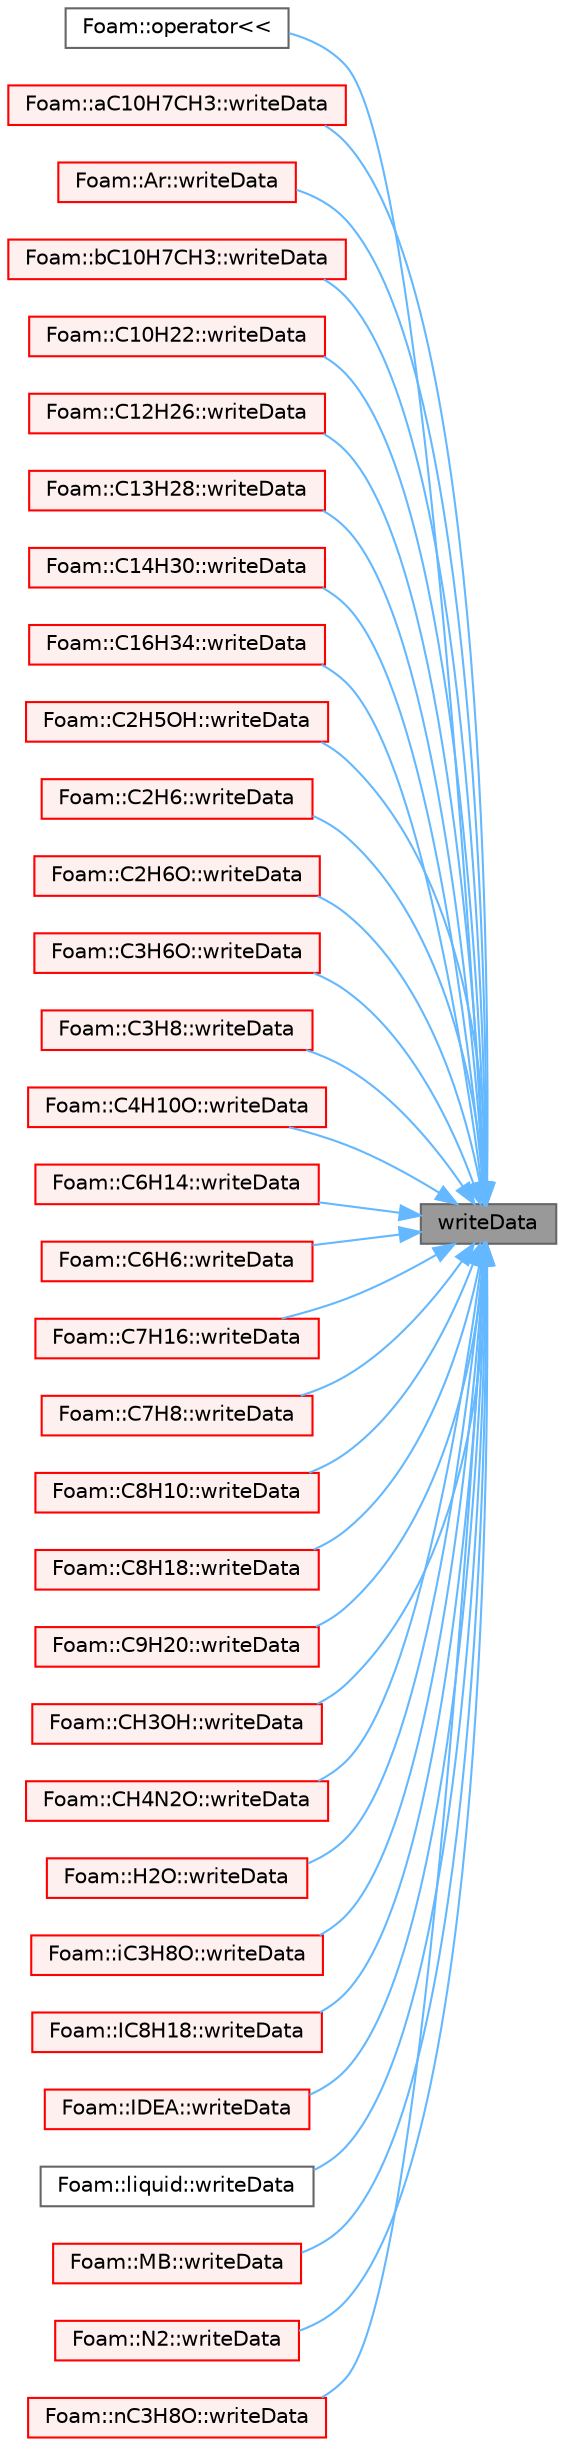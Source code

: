 digraph "writeData"
{
 // LATEX_PDF_SIZE
  bgcolor="transparent";
  edge [fontname=Helvetica,fontsize=10,labelfontname=Helvetica,labelfontsize=10];
  node [fontname=Helvetica,fontsize=10,shape=box,height=0.2,width=0.4];
  rankdir="RL";
  Node1 [id="Node000001",label="writeData",height=0.2,width=0.4,color="gray40", fillcolor="grey60", style="filled", fontcolor="black",tooltip=" "];
  Node1 -> Node2 [id="edge1_Node000001_Node000002",dir="back",color="steelblue1",style="solid",tooltip=" "];
  Node2 [id="Node000002",label="Foam::operator\<\<",height=0.2,width=0.4,color="grey40", fillcolor="white", style="filled",URL="$namespaceFoam.html#a78fe77cde8d12f8cdd2671d6fd7faaa0",tooltip=" "];
  Node1 -> Node3 [id="edge2_Node000001_Node000003",dir="back",color="steelblue1",style="solid",tooltip=" "];
  Node3 [id="Node000003",label="Foam::aC10H7CH3::writeData",height=0.2,width=0.4,color="red", fillcolor="#FFF0F0", style="filled",URL="$classFoam_1_1aC10H7CH3.html#a4a9a5e81ef203c89a365d47f0acc39b9",tooltip=" "];
  Node1 -> Node5 [id="edge3_Node000001_Node000005",dir="back",color="steelblue1",style="solid",tooltip=" "];
  Node5 [id="Node000005",label="Foam::Ar::writeData",height=0.2,width=0.4,color="red", fillcolor="#FFF0F0", style="filled",URL="$classFoam_1_1Ar.html#a4a9a5e81ef203c89a365d47f0acc39b9",tooltip=" "];
  Node1 -> Node7 [id="edge4_Node000001_Node000007",dir="back",color="steelblue1",style="solid",tooltip=" "];
  Node7 [id="Node000007",label="Foam::bC10H7CH3::writeData",height=0.2,width=0.4,color="red", fillcolor="#FFF0F0", style="filled",URL="$classFoam_1_1bC10H7CH3.html#a4a9a5e81ef203c89a365d47f0acc39b9",tooltip=" "];
  Node1 -> Node9 [id="edge5_Node000001_Node000009",dir="back",color="steelblue1",style="solid",tooltip=" "];
  Node9 [id="Node000009",label="Foam::C10H22::writeData",height=0.2,width=0.4,color="red", fillcolor="#FFF0F0", style="filled",URL="$classFoam_1_1C10H22.html#a4a9a5e81ef203c89a365d47f0acc39b9",tooltip=" "];
  Node1 -> Node11 [id="edge6_Node000001_Node000011",dir="back",color="steelblue1",style="solid",tooltip=" "];
  Node11 [id="Node000011",label="Foam::C12H26::writeData",height=0.2,width=0.4,color="red", fillcolor="#FFF0F0", style="filled",URL="$classFoam_1_1C12H26.html#a4a9a5e81ef203c89a365d47f0acc39b9",tooltip=" "];
  Node1 -> Node13 [id="edge7_Node000001_Node000013",dir="back",color="steelblue1",style="solid",tooltip=" "];
  Node13 [id="Node000013",label="Foam::C13H28::writeData",height=0.2,width=0.4,color="red", fillcolor="#FFF0F0", style="filled",URL="$classFoam_1_1C13H28.html#a4a9a5e81ef203c89a365d47f0acc39b9",tooltip=" "];
  Node1 -> Node15 [id="edge8_Node000001_Node000015",dir="back",color="steelblue1",style="solid",tooltip=" "];
  Node15 [id="Node000015",label="Foam::C14H30::writeData",height=0.2,width=0.4,color="red", fillcolor="#FFF0F0", style="filled",URL="$classFoam_1_1C14H30.html#a4a9a5e81ef203c89a365d47f0acc39b9",tooltip=" "];
  Node1 -> Node17 [id="edge9_Node000001_Node000017",dir="back",color="steelblue1",style="solid",tooltip=" "];
  Node17 [id="Node000017",label="Foam::C16H34::writeData",height=0.2,width=0.4,color="red", fillcolor="#FFF0F0", style="filled",URL="$classFoam_1_1C16H34.html#a4a9a5e81ef203c89a365d47f0acc39b9",tooltip=" "];
  Node1 -> Node19 [id="edge10_Node000001_Node000019",dir="back",color="steelblue1",style="solid",tooltip=" "];
  Node19 [id="Node000019",label="Foam::C2H5OH::writeData",height=0.2,width=0.4,color="red", fillcolor="#FFF0F0", style="filled",URL="$classFoam_1_1C2H5OH.html#a4a9a5e81ef203c89a365d47f0acc39b9",tooltip=" "];
  Node1 -> Node21 [id="edge11_Node000001_Node000021",dir="back",color="steelblue1",style="solid",tooltip=" "];
  Node21 [id="Node000021",label="Foam::C2H6::writeData",height=0.2,width=0.4,color="red", fillcolor="#FFF0F0", style="filled",URL="$classFoam_1_1C2H6.html#a4a9a5e81ef203c89a365d47f0acc39b9",tooltip=" "];
  Node1 -> Node23 [id="edge12_Node000001_Node000023",dir="back",color="steelblue1",style="solid",tooltip=" "];
  Node23 [id="Node000023",label="Foam::C2H6O::writeData",height=0.2,width=0.4,color="red", fillcolor="#FFF0F0", style="filled",URL="$classFoam_1_1C2H6O.html#a4a9a5e81ef203c89a365d47f0acc39b9",tooltip=" "];
  Node1 -> Node25 [id="edge13_Node000001_Node000025",dir="back",color="steelblue1",style="solid",tooltip=" "];
  Node25 [id="Node000025",label="Foam::C3H6O::writeData",height=0.2,width=0.4,color="red", fillcolor="#FFF0F0", style="filled",URL="$classFoam_1_1C3H6O.html#a4a9a5e81ef203c89a365d47f0acc39b9",tooltip=" "];
  Node1 -> Node27 [id="edge14_Node000001_Node000027",dir="back",color="steelblue1",style="solid",tooltip=" "];
  Node27 [id="Node000027",label="Foam::C3H8::writeData",height=0.2,width=0.4,color="red", fillcolor="#FFF0F0", style="filled",URL="$classFoam_1_1C3H8.html#a4a9a5e81ef203c89a365d47f0acc39b9",tooltip=" "];
  Node1 -> Node29 [id="edge15_Node000001_Node000029",dir="back",color="steelblue1",style="solid",tooltip=" "];
  Node29 [id="Node000029",label="Foam::C4H10O::writeData",height=0.2,width=0.4,color="red", fillcolor="#FFF0F0", style="filled",URL="$classFoam_1_1C4H10O.html#a4a9a5e81ef203c89a365d47f0acc39b9",tooltip=" "];
  Node1 -> Node31 [id="edge16_Node000001_Node000031",dir="back",color="steelblue1",style="solid",tooltip=" "];
  Node31 [id="Node000031",label="Foam::C6H14::writeData",height=0.2,width=0.4,color="red", fillcolor="#FFF0F0", style="filled",URL="$classFoam_1_1C6H14.html#a4a9a5e81ef203c89a365d47f0acc39b9",tooltip=" "];
  Node1 -> Node33 [id="edge17_Node000001_Node000033",dir="back",color="steelblue1",style="solid",tooltip=" "];
  Node33 [id="Node000033",label="Foam::C6H6::writeData",height=0.2,width=0.4,color="red", fillcolor="#FFF0F0", style="filled",URL="$classFoam_1_1C6H6.html#a4a9a5e81ef203c89a365d47f0acc39b9",tooltip=" "];
  Node1 -> Node35 [id="edge18_Node000001_Node000035",dir="back",color="steelblue1",style="solid",tooltip=" "];
  Node35 [id="Node000035",label="Foam::C7H16::writeData",height=0.2,width=0.4,color="red", fillcolor="#FFF0F0", style="filled",URL="$classFoam_1_1C7H16.html#a4a9a5e81ef203c89a365d47f0acc39b9",tooltip=" "];
  Node1 -> Node37 [id="edge19_Node000001_Node000037",dir="back",color="steelblue1",style="solid",tooltip=" "];
  Node37 [id="Node000037",label="Foam::C7H8::writeData",height=0.2,width=0.4,color="red", fillcolor="#FFF0F0", style="filled",URL="$classFoam_1_1C7H8.html#a4a9a5e81ef203c89a365d47f0acc39b9",tooltip=" "];
  Node1 -> Node39 [id="edge20_Node000001_Node000039",dir="back",color="steelblue1",style="solid",tooltip=" "];
  Node39 [id="Node000039",label="Foam::C8H10::writeData",height=0.2,width=0.4,color="red", fillcolor="#FFF0F0", style="filled",URL="$classFoam_1_1C8H10.html#a4a9a5e81ef203c89a365d47f0acc39b9",tooltip=" "];
  Node1 -> Node41 [id="edge21_Node000001_Node000041",dir="back",color="steelblue1",style="solid",tooltip=" "];
  Node41 [id="Node000041",label="Foam::C8H18::writeData",height=0.2,width=0.4,color="red", fillcolor="#FFF0F0", style="filled",URL="$classFoam_1_1C8H18.html#a4a9a5e81ef203c89a365d47f0acc39b9",tooltip=" "];
  Node1 -> Node43 [id="edge22_Node000001_Node000043",dir="back",color="steelblue1",style="solid",tooltip=" "];
  Node43 [id="Node000043",label="Foam::C9H20::writeData",height=0.2,width=0.4,color="red", fillcolor="#FFF0F0", style="filled",URL="$classFoam_1_1C9H20.html#a4a9a5e81ef203c89a365d47f0acc39b9",tooltip=" "];
  Node1 -> Node45 [id="edge23_Node000001_Node000045",dir="back",color="steelblue1",style="solid",tooltip=" "];
  Node45 [id="Node000045",label="Foam::CH3OH::writeData",height=0.2,width=0.4,color="red", fillcolor="#FFF0F0", style="filled",URL="$classFoam_1_1CH3OH.html#a4a9a5e81ef203c89a365d47f0acc39b9",tooltip=" "];
  Node1 -> Node47 [id="edge24_Node000001_Node000047",dir="back",color="steelblue1",style="solid",tooltip=" "];
  Node47 [id="Node000047",label="Foam::CH4N2O::writeData",height=0.2,width=0.4,color="red", fillcolor="#FFF0F0", style="filled",URL="$classFoam_1_1CH4N2O.html#a4a9a5e81ef203c89a365d47f0acc39b9",tooltip=" "];
  Node1 -> Node49 [id="edge25_Node000001_Node000049",dir="back",color="steelblue1",style="solid",tooltip=" "];
  Node49 [id="Node000049",label="Foam::H2O::writeData",height=0.2,width=0.4,color="red", fillcolor="#FFF0F0", style="filled",URL="$classFoam_1_1H2O.html#a4a9a5e81ef203c89a365d47f0acc39b9",tooltip=" "];
  Node1 -> Node51 [id="edge26_Node000001_Node000051",dir="back",color="steelblue1",style="solid",tooltip=" "];
  Node51 [id="Node000051",label="Foam::iC3H8O::writeData",height=0.2,width=0.4,color="red", fillcolor="#FFF0F0", style="filled",URL="$classFoam_1_1iC3H8O.html#a4a9a5e81ef203c89a365d47f0acc39b9",tooltip=" "];
  Node1 -> Node53 [id="edge27_Node000001_Node000053",dir="back",color="steelblue1",style="solid",tooltip=" "];
  Node53 [id="Node000053",label="Foam::IC8H18::writeData",height=0.2,width=0.4,color="red", fillcolor="#FFF0F0", style="filled",URL="$classFoam_1_1IC8H18.html#a4a9a5e81ef203c89a365d47f0acc39b9",tooltip=" "];
  Node1 -> Node55 [id="edge28_Node000001_Node000055",dir="back",color="steelblue1",style="solid",tooltip=" "];
  Node55 [id="Node000055",label="Foam::IDEA::writeData",height=0.2,width=0.4,color="red", fillcolor="#FFF0F0", style="filled",URL="$classFoam_1_1IDEA.html#a4a9a5e81ef203c89a365d47f0acc39b9",tooltip=" "];
  Node1 -> Node57 [id="edge29_Node000001_Node000057",dir="back",color="steelblue1",style="solid",tooltip=" "];
  Node57 [id="Node000057",label="Foam::liquid::writeData",height=0.2,width=0.4,color="grey40", fillcolor="white", style="filled",URL="$classFoam_1_1liquid.html#a4a9a5e81ef203c89a365d47f0acc39b9",tooltip=" "];
  Node1 -> Node58 [id="edge30_Node000001_Node000058",dir="back",color="steelblue1",style="solid",tooltip=" "];
  Node58 [id="Node000058",label="Foam::MB::writeData",height=0.2,width=0.4,color="red", fillcolor="#FFF0F0", style="filled",URL="$classFoam_1_1MB.html#a4a9a5e81ef203c89a365d47f0acc39b9",tooltip=" "];
  Node1 -> Node60 [id="edge31_Node000001_Node000060",dir="back",color="steelblue1",style="solid",tooltip=" "];
  Node60 [id="Node000060",label="Foam::N2::writeData",height=0.2,width=0.4,color="red", fillcolor="#FFF0F0", style="filled",URL="$classFoam_1_1N2.html#a4a9a5e81ef203c89a365d47f0acc39b9",tooltip=" "];
  Node1 -> Node62 [id="edge32_Node000001_Node000062",dir="back",color="steelblue1",style="solid",tooltip=" "];
  Node62 [id="Node000062",label="Foam::nC3H8O::writeData",height=0.2,width=0.4,color="red", fillcolor="#FFF0F0", style="filled",URL="$classFoam_1_1nC3H8O.html#a4a9a5e81ef203c89a365d47f0acc39b9",tooltip=" "];
}

